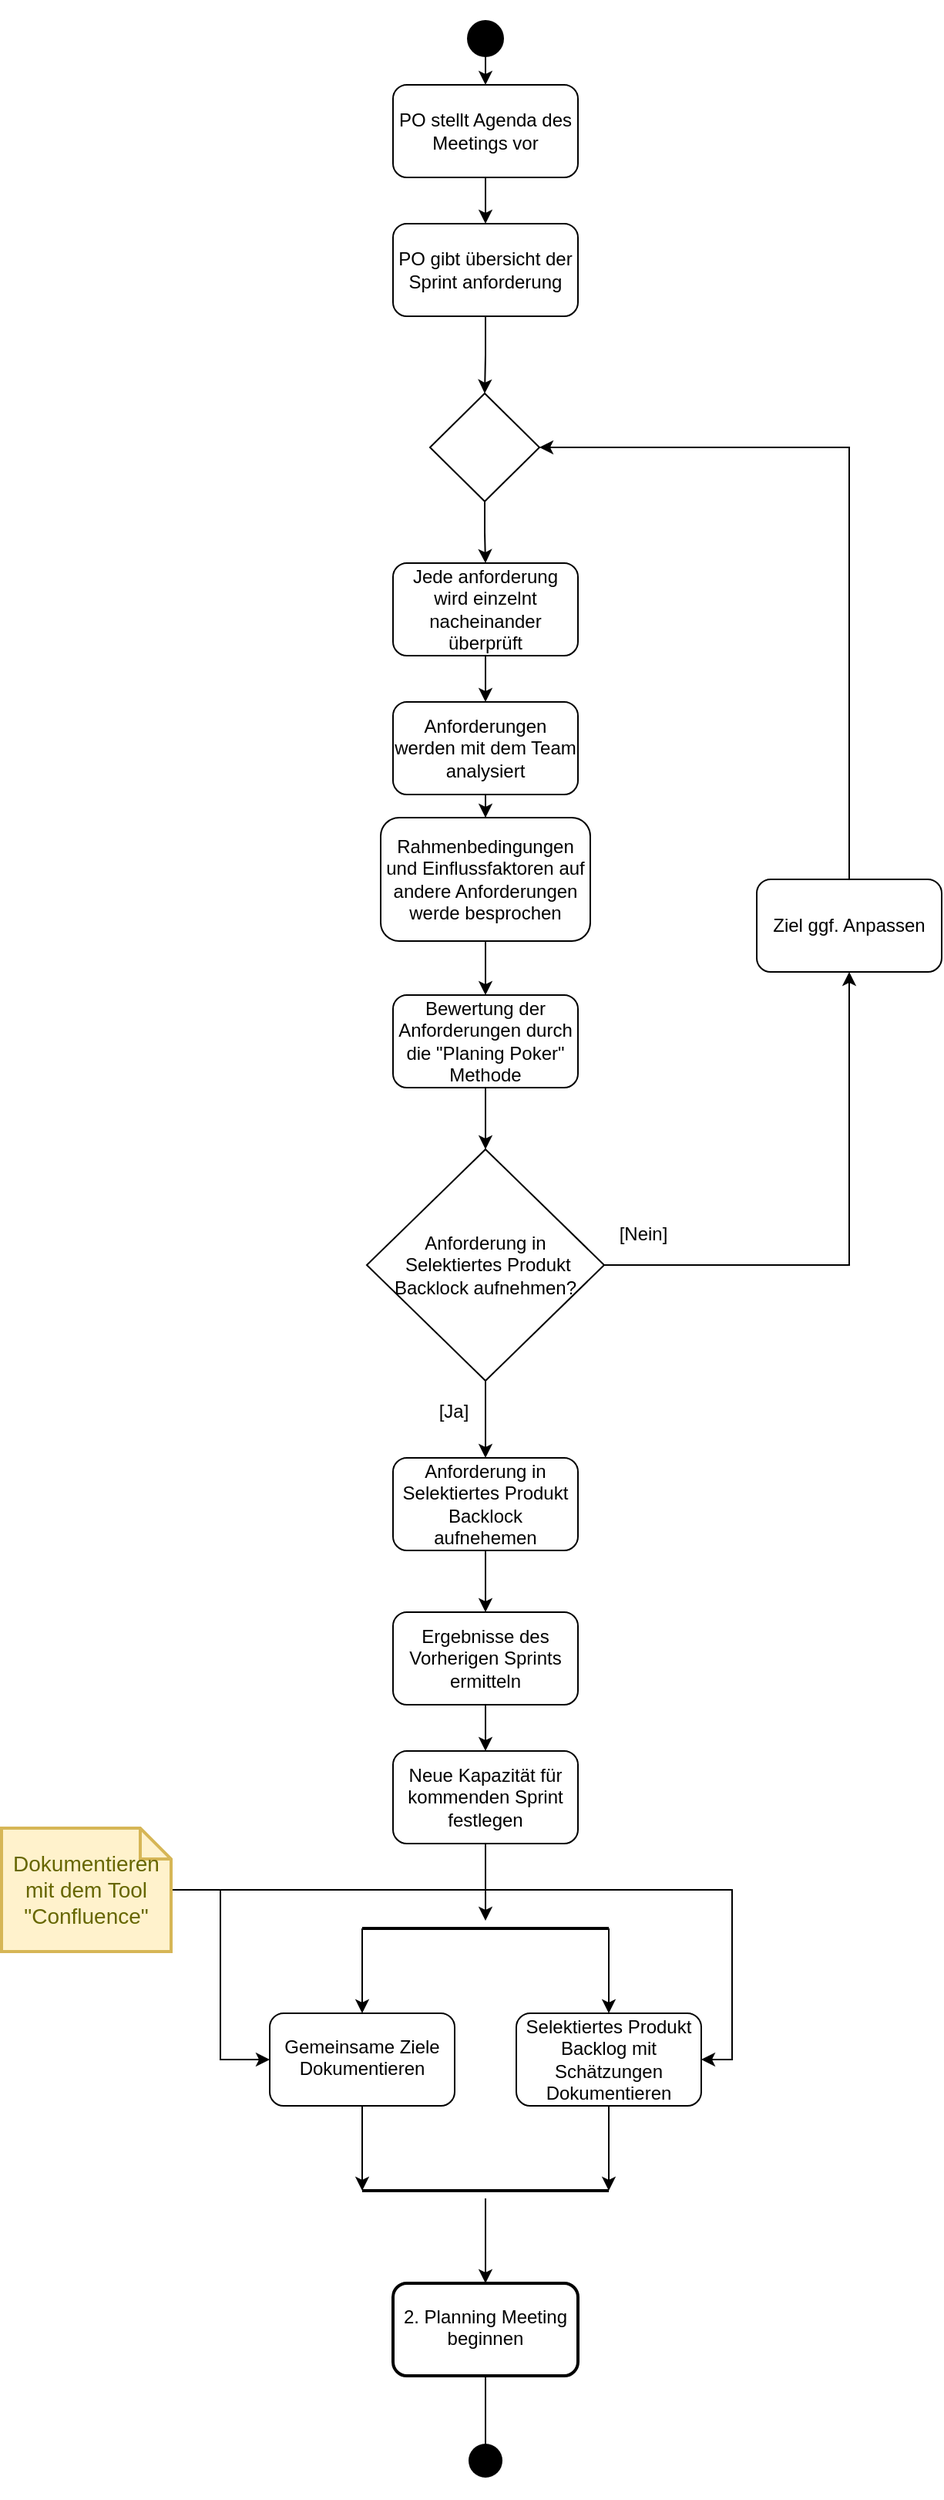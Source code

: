<mxfile>
    <diagram id="nDWG0NEbZ0MliqZBPSyz" name="Page-1">
        <mxGraphModel dx="1137" dy="591" grid="1" gridSize="10" guides="1" tooltips="1" connect="1" arrows="1" fold="1" page="1" pageScale="1" pageWidth="827" pageHeight="1169" math="0" shadow="0">
            <root>
                <mxCell id="0"/>
                <mxCell id="1" parent="0"/>
                <mxCell id="30" value="" style="edgeStyle=orthogonalEdgeStyle;rounded=0;orthogonalLoop=1;jettySize=auto;html=1;" edge="1" parent="1" source="2" target="29">
                    <mxGeometry relative="1" as="geometry"/>
                </mxCell>
                <mxCell id="2" value="PO gibt übersicht der Sprint anforderung" style="rounded=1;whiteSpace=wrap;html=1;" parent="1" vertex="1">
                    <mxGeometry x="354" y="160" width="120" height="60" as="geometry"/>
                </mxCell>
                <mxCell id="4" style="edgeStyle=orthogonalEdgeStyle;rounded=0;orthogonalLoop=1;jettySize=auto;html=1;entryX=0.5;entryY=0;entryDx=0;entryDy=0;" parent="1" source="3" target="6" edge="1">
                    <mxGeometry relative="1" as="geometry"/>
                </mxCell>
                <mxCell id="3" value="" style="shape=waypoint;sketch=0;fillStyle=solid;size=6;pointerEvents=1;points=[];fillColor=none;resizable=0;rotatable=0;perimeter=centerPerimeter;snapToPoint=1;strokeWidth=10;" parent="1" vertex="1">
                    <mxGeometry x="394" y="20" width="40" height="40" as="geometry"/>
                </mxCell>
                <mxCell id="7" style="edgeStyle=orthogonalEdgeStyle;rounded=0;orthogonalLoop=1;jettySize=auto;html=1;entryX=0.5;entryY=0;entryDx=0;entryDy=0;" parent="1" source="6" target="2" edge="1">
                    <mxGeometry relative="1" as="geometry"/>
                </mxCell>
                <mxCell id="6" value="PO stellt Agenda des Meetings vor" style="rounded=1;whiteSpace=wrap;html=1;strokeWidth=1;" parent="1" vertex="1">
                    <mxGeometry x="354" y="70" width="120" height="60" as="geometry"/>
                </mxCell>
                <mxCell id="12" value="" style="edgeStyle=orthogonalEdgeStyle;rounded=0;orthogonalLoop=1;jettySize=auto;html=1;" edge="1" parent="1" source="9" target="11">
                    <mxGeometry relative="1" as="geometry"/>
                </mxCell>
                <mxCell id="9" value="Jede anforderung wird einzelnt nacheinander überprüft" style="whiteSpace=wrap;html=1;rounded=1;" parent="1" vertex="1">
                    <mxGeometry x="354" y="380" width="120" height="60" as="geometry"/>
                </mxCell>
                <mxCell id="14" value="" style="edgeStyle=orthogonalEdgeStyle;rounded=0;orthogonalLoop=1;jettySize=auto;html=1;" edge="1" parent="1" source="11" target="13">
                    <mxGeometry relative="1" as="geometry"/>
                </mxCell>
                <mxCell id="11" value="Anforderungen werden mit dem Team analysiert" style="whiteSpace=wrap;html=1;rounded=1;" vertex="1" parent="1">
                    <mxGeometry x="354" y="470" width="120" height="60" as="geometry"/>
                </mxCell>
                <mxCell id="16" value="" style="edgeStyle=orthogonalEdgeStyle;rounded=0;orthogonalLoop=1;jettySize=auto;html=1;" edge="1" parent="1" source="13" target="15">
                    <mxGeometry relative="1" as="geometry"/>
                </mxCell>
                <mxCell id="13" value="Rahmenbedingungen und Einflussfaktoren auf andere Anforderungen werde besprochen" style="whiteSpace=wrap;html=1;rounded=1;" vertex="1" parent="1">
                    <mxGeometry x="346" y="545" width="136" height="80" as="geometry"/>
                </mxCell>
                <mxCell id="20" value="" style="edgeStyle=orthogonalEdgeStyle;rounded=0;orthogonalLoop=1;jettySize=auto;html=1;" edge="1" parent="1" source="15" target="19">
                    <mxGeometry relative="1" as="geometry"/>
                </mxCell>
                <mxCell id="15" value="Bewertung der Anforderungen durch die &quot;Planing Poker&quot; Methode" style="whiteSpace=wrap;html=1;rounded=1;" vertex="1" parent="1">
                    <mxGeometry x="354" y="660" width="120" height="60" as="geometry"/>
                </mxCell>
                <mxCell id="25" value="" style="edgeStyle=orthogonalEdgeStyle;rounded=0;orthogonalLoop=1;jettySize=auto;html=1;" edge="1" parent="1" source="19" target="24">
                    <mxGeometry relative="1" as="geometry"/>
                </mxCell>
                <mxCell id="39" value="" style="edgeStyle=orthogonalEdgeStyle;rounded=0;orthogonalLoop=1;jettySize=auto;html=1;entryX=0.5;entryY=1;entryDx=0;entryDy=0;" edge="1" parent="1" source="19" target="40">
                    <mxGeometry relative="1" as="geometry">
                        <mxPoint x="650" y="600" as="targetPoint"/>
                        <Array as="points">
                            <mxPoint x="650" y="835"/>
                        </Array>
                    </mxGeometry>
                </mxCell>
                <mxCell id="19" value="Anforderung in&lt;br&gt;&amp;nbsp;Selektiertes Produkt Backlock aufnehmen?" style="rhombus;whiteSpace=wrap;html=1;rounded=0;" vertex="1" parent="1">
                    <mxGeometry x="337" y="760" width="154" height="150" as="geometry"/>
                </mxCell>
                <mxCell id="23" value="[Nein]" style="text;html=1;align=center;verticalAlign=middle;resizable=0;points=[];autosize=1;strokeColor=none;" vertex="1" parent="1">
                    <mxGeometry x="491" y="805" width="50" height="20" as="geometry"/>
                </mxCell>
                <mxCell id="33" value="" style="edgeStyle=orthogonalEdgeStyle;rounded=0;orthogonalLoop=1;jettySize=auto;html=1;" edge="1" parent="1" source="24" target="32">
                    <mxGeometry relative="1" as="geometry"/>
                </mxCell>
                <mxCell id="24" value="Anforderung in Selektiertes Produkt Backlock aufnehemen" style="whiteSpace=wrap;html=1;rounded=1;" vertex="1" parent="1">
                    <mxGeometry x="354" y="960" width="120" height="60" as="geometry"/>
                </mxCell>
                <mxCell id="26" value="[Ja]" style="text;html=1;align=center;verticalAlign=middle;resizable=0;points=[];autosize=1;strokeColor=none;" vertex="1" parent="1">
                    <mxGeometry x="378" y="920" width="30" height="20" as="geometry"/>
                </mxCell>
                <mxCell id="31" value="" style="edgeStyle=orthogonalEdgeStyle;rounded=0;orthogonalLoop=1;jettySize=auto;html=1;" edge="1" parent="1" source="29" target="9">
                    <mxGeometry relative="1" as="geometry"/>
                </mxCell>
                <mxCell id="29" value="" style="rhombus;whiteSpace=wrap;html=1;rounded=0;" vertex="1" parent="1">
                    <mxGeometry x="378" y="270" width="71" height="70" as="geometry"/>
                </mxCell>
                <mxCell id="35" value="" style="edgeStyle=orthogonalEdgeStyle;rounded=0;orthogonalLoop=1;jettySize=auto;html=1;" edge="1" parent="1" source="32" target="34">
                    <mxGeometry relative="1" as="geometry"/>
                </mxCell>
                <mxCell id="32" value="Ergebnisse des Vorherigen Sprints ermitteln" style="whiteSpace=wrap;html=1;rounded=1;" vertex="1" parent="1">
                    <mxGeometry x="354" y="1060" width="120" height="60" as="geometry"/>
                </mxCell>
                <mxCell id="48" value="" style="edgeStyle=orthogonalEdgeStyle;rounded=0;orthogonalLoop=1;jettySize=auto;html=1;strokeWidth=1;" edge="1" parent="1" source="34" target="46">
                    <mxGeometry relative="1" as="geometry"/>
                </mxCell>
                <mxCell id="34" value="Neue Kapazität für kommenden Sprint festlegen" style="whiteSpace=wrap;html=1;rounded=1;" vertex="1" parent="1">
                    <mxGeometry x="354" y="1150" width="120" height="60" as="geometry"/>
                </mxCell>
                <mxCell id="41" style="edgeStyle=orthogonalEdgeStyle;rounded=0;orthogonalLoop=1;jettySize=auto;html=1;entryX=1;entryY=0.5;entryDx=0;entryDy=0;" edge="1" parent="1" source="40" target="29">
                    <mxGeometry relative="1" as="geometry">
                        <Array as="points">
                            <mxPoint x="650" y="305"/>
                        </Array>
                    </mxGeometry>
                </mxCell>
                <mxCell id="40" value="Ziel ggf. Anpassen" style="whiteSpace=wrap;html=1;rounded=1;" vertex="1" parent="1">
                    <mxGeometry x="590" y="585" width="120" height="60" as="geometry"/>
                </mxCell>
                <mxCell id="46" value="" style="line;strokeWidth=2;html=1;rounded=1;" vertex="1" parent="1">
                    <mxGeometry x="334" y="1260" width="160" height="10" as="geometry"/>
                </mxCell>
                <mxCell id="49" value="Gemeinsame Ziele Dokumentieren" style="whiteSpace=wrap;html=1;rounded=1;verticalAlign=top;strokeWidth=1;labelBackgroundColor=#ffffff;spacingTop=8;" vertex="1" parent="1">
                    <mxGeometry x="274" y="1320" width="120" height="60" as="geometry"/>
                </mxCell>
                <mxCell id="51" value="Selektiertes Produkt Backlog mit Schätzungen Dokumentieren" style="whiteSpace=wrap;html=1;rounded=1;" vertex="1" parent="1">
                    <mxGeometry x="434" y="1320" width="120" height="60" as="geometry"/>
                </mxCell>
                <mxCell id="52" value="" style="endArrow=classic;html=1;strokeWidth=1;exitX=0;exitY=0.5;exitDx=0;exitDy=0;exitPerimeter=0;entryX=0.5;entryY=0;entryDx=0;entryDy=0;" edge="1" parent="1" source="46" target="49">
                    <mxGeometry width="50" height="50" relative="1" as="geometry">
                        <mxPoint x="390" y="1220" as="sourcePoint"/>
                        <mxPoint x="440" y="1170" as="targetPoint"/>
                    </mxGeometry>
                </mxCell>
                <mxCell id="53" value="" style="endArrow=classic;html=1;strokeWidth=1;exitX=1;exitY=0.5;exitDx=0;exitDy=0;exitPerimeter=0;entryX=0.5;entryY=0;entryDx=0;entryDy=0;" edge="1" parent="1" source="46" target="51">
                    <mxGeometry width="50" height="50" relative="1" as="geometry">
                        <mxPoint x="390" y="1220" as="sourcePoint"/>
                        <mxPoint x="440" y="1170" as="targetPoint"/>
                    </mxGeometry>
                </mxCell>
                <mxCell id="68" value="" style="edgeStyle=orthogonalEdgeStyle;rounded=0;orthogonalLoop=1;jettySize=auto;html=1;strokeWidth=1;" edge="1" parent="1" source="54" target="67">
                    <mxGeometry relative="1" as="geometry"/>
                </mxCell>
                <mxCell id="54" value="" style="line;strokeWidth=2;html=1;rounded=1;" vertex="1" parent="1">
                    <mxGeometry x="334" y="1430" width="160" height="10" as="geometry"/>
                </mxCell>
                <mxCell id="56" value="" style="endArrow=classic;html=1;strokeWidth=1;exitX=0.5;exitY=1;exitDx=0;exitDy=0;entryX=1;entryY=0.5;entryDx=0;entryDy=0;entryPerimeter=0;" edge="1" parent="1" source="51" target="54">
                    <mxGeometry width="50" height="50" relative="1" as="geometry">
                        <mxPoint x="390" y="1420" as="sourcePoint"/>
                        <mxPoint x="440" y="1370" as="targetPoint"/>
                    </mxGeometry>
                </mxCell>
                <mxCell id="57" value="" style="endArrow=classic;html=1;strokeWidth=1;exitX=0.5;exitY=1;exitDx=0;exitDy=0;entryX=0;entryY=0.5;entryDx=0;entryDy=0;entryPerimeter=0;" edge="1" parent="1" source="49" target="54">
                    <mxGeometry width="50" height="50" relative="1" as="geometry">
                        <mxPoint x="390" y="1420" as="sourcePoint"/>
                        <mxPoint x="440" y="1370" as="targetPoint"/>
                    </mxGeometry>
                </mxCell>
                <mxCell id="63" style="edgeStyle=orthogonalEdgeStyle;rounded=0;orthogonalLoop=1;jettySize=auto;html=1;entryX=0;entryY=0.5;entryDx=0;entryDy=0;strokeWidth=1;" edge="1" parent="1" source="61" target="49">
                    <mxGeometry relative="1" as="geometry"/>
                </mxCell>
                <mxCell id="64" style="edgeStyle=orthogonalEdgeStyle;rounded=0;orthogonalLoop=1;jettySize=auto;html=1;entryX=1;entryY=0.5;entryDx=0;entryDy=0;strokeWidth=1;" edge="1" parent="1" source="61" target="51">
                    <mxGeometry relative="1" as="geometry"/>
                </mxCell>
                <mxCell id="61" value="Dokumentieren mit dem Tool &quot;Confluence&quot;" style="shape=note;strokeWidth=2;fontSize=14;size=20;whiteSpace=wrap;html=1;fillColor=#fff2cc;strokeColor=#d6b656;fontColor=#666600;rounded=1;" vertex="1" parent="1">
                    <mxGeometry x="100" y="1200" width="110.0" height="80" as="geometry"/>
                </mxCell>
                <mxCell id="67" value="2. Planning Meeting&lt;br&gt;beginnen" style="whiteSpace=wrap;html=1;rounded=1;verticalAlign=top;strokeWidth=2;labelBackgroundColor=#ffffff;spacingTop=8;" vertex="1" parent="1">
                    <mxGeometry x="354" y="1495" width="120" height="60" as="geometry"/>
                </mxCell>
                <mxCell id="69" value="" style="shape=waypoint;size=6;pointerEvents=1;points=[];fillColor=#ffffff;resizable=0;rotatable=0;perimeter=centerPerimeter;snapToPoint=1;rounded=1;verticalAlign=top;strokeWidth=9;labelBackgroundColor=#ffffff;spacingTop=8;" vertex="1" parent="1">
                    <mxGeometry x="394" y="1590" width="40" height="40" as="geometry"/>
                </mxCell>
                <mxCell id="72" value="" style="endArrow=classic;html=1;strokeWidth=1;exitX=0.5;exitY=1;exitDx=0;exitDy=0;entryX=0.45;entryY=0.475;entryDx=0;entryDy=0;entryPerimeter=0;" edge="1" parent="1" source="67" target="69">
                    <mxGeometry width="50" height="50" relative="1" as="geometry">
                        <mxPoint x="390" y="1740" as="sourcePoint"/>
                        <mxPoint x="414" y="1640" as="targetPoint"/>
                    </mxGeometry>
                </mxCell>
            </root>
        </mxGraphModel>
    </diagram>
</mxfile>